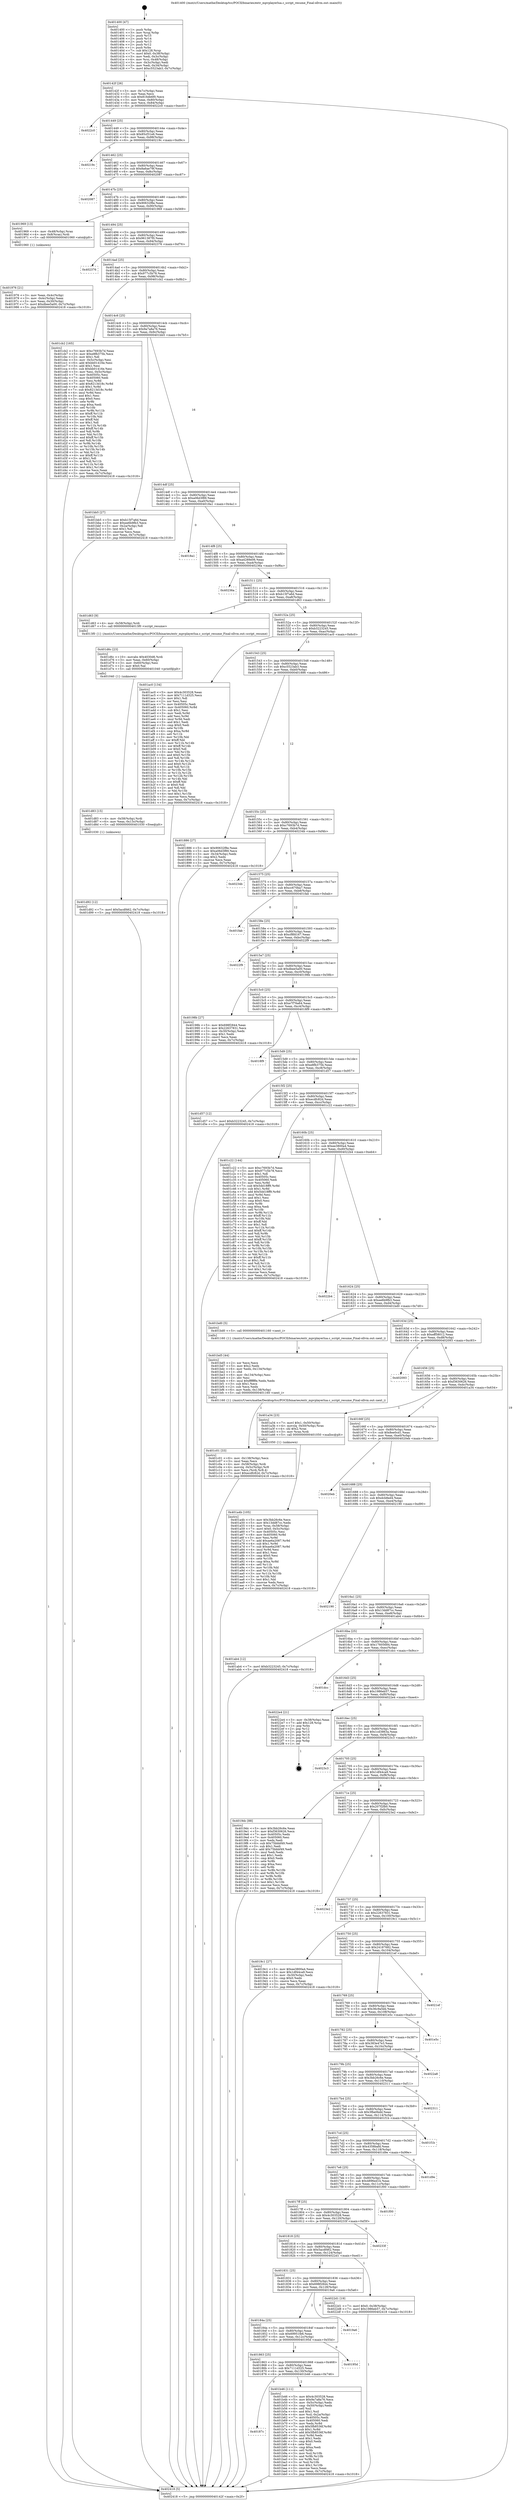 digraph "0x401400" {
  label = "0x401400 (/mnt/c/Users/mathe/Desktop/tcc/POCII/binaries/extr_mpvplayerlua.c_script_resume_Final-ollvm.out::main(0))"
  labelloc = "t"
  node[shape=record]

  Entry [label="",width=0.3,height=0.3,shape=circle,fillcolor=black,style=filled]
  "0x40142f" [label="{
     0x40142f [26]\l
     | [instrs]\l
     &nbsp;&nbsp;0x40142f \<+3\>: mov -0x7c(%rbp),%eax\l
     &nbsp;&nbsp;0x401432 \<+2\>: mov %eax,%ecx\l
     &nbsp;&nbsp;0x401434 \<+6\>: sub $0x816db6f0,%ecx\l
     &nbsp;&nbsp;0x40143a \<+3\>: mov %eax,-0x80(%rbp)\l
     &nbsp;&nbsp;0x40143d \<+6\>: mov %ecx,-0x84(%rbp)\l
     &nbsp;&nbsp;0x401443 \<+6\>: je 00000000004022c0 \<main+0xec0\>\l
  }"]
  "0x4022c0" [label="{
     0x4022c0\l
  }", style=dashed]
  "0x401449" [label="{
     0x401449 [25]\l
     | [instrs]\l
     &nbsp;&nbsp;0x401449 \<+5\>: jmp 000000000040144e \<main+0x4e\>\l
     &nbsp;&nbsp;0x40144e \<+3\>: mov -0x80(%rbp),%eax\l
     &nbsp;&nbsp;0x401451 \<+5\>: sub $0x85cf31e6,%eax\l
     &nbsp;&nbsp;0x401456 \<+6\>: mov %eax,-0x88(%rbp)\l
     &nbsp;&nbsp;0x40145c \<+6\>: je 000000000040219c \<main+0xd9c\>\l
  }"]
  Exit [label="",width=0.3,height=0.3,shape=circle,fillcolor=black,style=filled,peripheries=2]
  "0x40219c" [label="{
     0x40219c\l
  }", style=dashed]
  "0x401462" [label="{
     0x401462 [25]\l
     | [instrs]\l
     &nbsp;&nbsp;0x401462 \<+5\>: jmp 0000000000401467 \<main+0x67\>\l
     &nbsp;&nbsp;0x401467 \<+3\>: mov -0x80(%rbp),%eax\l
     &nbsp;&nbsp;0x40146a \<+5\>: sub $0x8a6ae79f,%eax\l
     &nbsp;&nbsp;0x40146f \<+6\>: mov %eax,-0x8c(%rbp)\l
     &nbsp;&nbsp;0x401475 \<+6\>: je 0000000000402087 \<main+0xc87\>\l
  }"]
  "0x401d92" [label="{
     0x401d92 [12]\l
     | [instrs]\l
     &nbsp;&nbsp;0x401d92 \<+7\>: movl $0x5acdf462,-0x7c(%rbp)\l
     &nbsp;&nbsp;0x401d99 \<+5\>: jmp 0000000000402418 \<main+0x1018\>\l
  }"]
  "0x402087" [label="{
     0x402087\l
  }", style=dashed]
  "0x40147b" [label="{
     0x40147b [25]\l
     | [instrs]\l
     &nbsp;&nbsp;0x40147b \<+5\>: jmp 0000000000401480 \<main+0x80\>\l
     &nbsp;&nbsp;0x401480 \<+3\>: mov -0x80(%rbp),%eax\l
     &nbsp;&nbsp;0x401483 \<+5\>: sub $0x90632f8e,%eax\l
     &nbsp;&nbsp;0x401488 \<+6\>: mov %eax,-0x90(%rbp)\l
     &nbsp;&nbsp;0x40148e \<+6\>: je 0000000000401969 \<main+0x569\>\l
  }"]
  "0x401d83" [label="{
     0x401d83 [15]\l
     | [instrs]\l
     &nbsp;&nbsp;0x401d83 \<+4\>: mov -0x58(%rbp),%rdi\l
     &nbsp;&nbsp;0x401d87 \<+6\>: mov %eax,-0x13c(%rbp)\l
     &nbsp;&nbsp;0x401d8d \<+5\>: call 0000000000401030 \<free@plt\>\l
     | [calls]\l
     &nbsp;&nbsp;0x401030 \{1\} (unknown)\l
  }"]
  "0x401969" [label="{
     0x401969 [13]\l
     | [instrs]\l
     &nbsp;&nbsp;0x401969 \<+4\>: mov -0x48(%rbp),%rax\l
     &nbsp;&nbsp;0x40196d \<+4\>: mov 0x8(%rax),%rdi\l
     &nbsp;&nbsp;0x401971 \<+5\>: call 0000000000401060 \<atoi@plt\>\l
     | [calls]\l
     &nbsp;&nbsp;0x401060 \{1\} (unknown)\l
  }"]
  "0x401494" [label="{
     0x401494 [25]\l
     | [instrs]\l
     &nbsp;&nbsp;0x401494 \<+5\>: jmp 0000000000401499 \<main+0x99\>\l
     &nbsp;&nbsp;0x401499 \<+3\>: mov -0x80(%rbp),%eax\l
     &nbsp;&nbsp;0x40149c \<+5\>: sub $0x961387f0,%eax\l
     &nbsp;&nbsp;0x4014a1 \<+6\>: mov %eax,-0x94(%rbp)\l
     &nbsp;&nbsp;0x4014a7 \<+6\>: je 0000000000402376 \<main+0xf76\>\l
  }"]
  "0x401d6c" [label="{
     0x401d6c [23]\l
     | [instrs]\l
     &nbsp;&nbsp;0x401d6c \<+10\>: movabs $0x4030d6,%rdi\l
     &nbsp;&nbsp;0x401d76 \<+3\>: mov %eax,-0x60(%rbp)\l
     &nbsp;&nbsp;0x401d79 \<+3\>: mov -0x60(%rbp),%esi\l
     &nbsp;&nbsp;0x401d7c \<+2\>: mov $0x0,%al\l
     &nbsp;&nbsp;0x401d7e \<+5\>: call 0000000000401040 \<printf@plt\>\l
     | [calls]\l
     &nbsp;&nbsp;0x401040 \{1\} (unknown)\l
  }"]
  "0x402376" [label="{
     0x402376\l
  }", style=dashed]
  "0x4014ad" [label="{
     0x4014ad [25]\l
     | [instrs]\l
     &nbsp;&nbsp;0x4014ad \<+5\>: jmp 00000000004014b2 \<main+0xb2\>\l
     &nbsp;&nbsp;0x4014b2 \<+3\>: mov -0x80(%rbp),%eax\l
     &nbsp;&nbsp;0x4014b5 \<+5\>: sub $0x977c5b78,%eax\l
     &nbsp;&nbsp;0x4014ba \<+6\>: mov %eax,-0x98(%rbp)\l
     &nbsp;&nbsp;0x4014c0 \<+6\>: je 0000000000401cb2 \<main+0x8b2\>\l
  }"]
  "0x401c01" [label="{
     0x401c01 [33]\l
     | [instrs]\l
     &nbsp;&nbsp;0x401c01 \<+6\>: mov -0x138(%rbp),%ecx\l
     &nbsp;&nbsp;0x401c07 \<+3\>: imul %eax,%ecx\l
     &nbsp;&nbsp;0x401c0a \<+4\>: mov -0x58(%rbp),%rdi\l
     &nbsp;&nbsp;0x401c0e \<+4\>: movslq -0x5c(%rbp),%r8\l
     &nbsp;&nbsp;0x401c12 \<+4\>: mov %ecx,(%rdi,%r8,4)\l
     &nbsp;&nbsp;0x401c16 \<+7\>: movl $0xecdfc82d,-0x7c(%rbp)\l
     &nbsp;&nbsp;0x401c1d \<+5\>: jmp 0000000000402418 \<main+0x1018\>\l
  }"]
  "0x401cb2" [label="{
     0x401cb2 [165]\l
     | [instrs]\l
     &nbsp;&nbsp;0x401cb2 \<+5\>: mov $0xc7693b7d,%eax\l
     &nbsp;&nbsp;0x401cb7 \<+5\>: mov $0xe8fb375b,%ecx\l
     &nbsp;&nbsp;0x401cbc \<+2\>: mov $0x1,%dl\l
     &nbsp;&nbsp;0x401cbe \<+3\>: mov -0x5c(%rbp),%esi\l
     &nbsp;&nbsp;0x401cc1 \<+6\>: add $0xbb01416e,%esi\l
     &nbsp;&nbsp;0x401cc7 \<+3\>: add $0x1,%esi\l
     &nbsp;&nbsp;0x401cca \<+6\>: sub $0xbb01416e,%esi\l
     &nbsp;&nbsp;0x401cd0 \<+3\>: mov %esi,-0x5c(%rbp)\l
     &nbsp;&nbsp;0x401cd3 \<+7\>: mov 0x40505c,%esi\l
     &nbsp;&nbsp;0x401cda \<+7\>: mov 0x405060,%edi\l
     &nbsp;&nbsp;0x401ce1 \<+3\>: mov %esi,%r8d\l
     &nbsp;&nbsp;0x401ce4 \<+7\>: add $0x8213d18c,%r8d\l
     &nbsp;&nbsp;0x401ceb \<+4\>: sub $0x1,%r8d\l
     &nbsp;&nbsp;0x401cef \<+7\>: sub $0x8213d18c,%r8d\l
     &nbsp;&nbsp;0x401cf6 \<+4\>: imul %r8d,%esi\l
     &nbsp;&nbsp;0x401cfa \<+3\>: and $0x1,%esi\l
     &nbsp;&nbsp;0x401cfd \<+3\>: cmp $0x0,%esi\l
     &nbsp;&nbsp;0x401d00 \<+4\>: sete %r9b\l
     &nbsp;&nbsp;0x401d04 \<+3\>: cmp $0xa,%edi\l
     &nbsp;&nbsp;0x401d07 \<+4\>: setl %r10b\l
     &nbsp;&nbsp;0x401d0b \<+3\>: mov %r9b,%r11b\l
     &nbsp;&nbsp;0x401d0e \<+4\>: xor $0xff,%r11b\l
     &nbsp;&nbsp;0x401d12 \<+3\>: mov %r10b,%bl\l
     &nbsp;&nbsp;0x401d15 \<+3\>: xor $0xff,%bl\l
     &nbsp;&nbsp;0x401d18 \<+3\>: xor $0x1,%dl\l
     &nbsp;&nbsp;0x401d1b \<+3\>: mov %r11b,%r14b\l
     &nbsp;&nbsp;0x401d1e \<+4\>: and $0xff,%r14b\l
     &nbsp;&nbsp;0x401d22 \<+3\>: and %dl,%r9b\l
     &nbsp;&nbsp;0x401d25 \<+3\>: mov %bl,%r15b\l
     &nbsp;&nbsp;0x401d28 \<+4\>: and $0xff,%r15b\l
     &nbsp;&nbsp;0x401d2c \<+3\>: and %dl,%r10b\l
     &nbsp;&nbsp;0x401d2f \<+3\>: or %r9b,%r14b\l
     &nbsp;&nbsp;0x401d32 \<+3\>: or %r10b,%r15b\l
     &nbsp;&nbsp;0x401d35 \<+3\>: xor %r15b,%r14b\l
     &nbsp;&nbsp;0x401d38 \<+3\>: or %bl,%r11b\l
     &nbsp;&nbsp;0x401d3b \<+4\>: xor $0xff,%r11b\l
     &nbsp;&nbsp;0x401d3f \<+3\>: or $0x1,%dl\l
     &nbsp;&nbsp;0x401d42 \<+3\>: and %dl,%r11b\l
     &nbsp;&nbsp;0x401d45 \<+3\>: or %r11b,%r14b\l
     &nbsp;&nbsp;0x401d48 \<+4\>: test $0x1,%r14b\l
     &nbsp;&nbsp;0x401d4c \<+3\>: cmovne %ecx,%eax\l
     &nbsp;&nbsp;0x401d4f \<+3\>: mov %eax,-0x7c(%rbp)\l
     &nbsp;&nbsp;0x401d52 \<+5\>: jmp 0000000000402418 \<main+0x1018\>\l
  }"]
  "0x4014c6" [label="{
     0x4014c6 [25]\l
     | [instrs]\l
     &nbsp;&nbsp;0x4014c6 \<+5\>: jmp 00000000004014cb \<main+0xcb\>\l
     &nbsp;&nbsp;0x4014cb \<+3\>: mov -0x80(%rbp),%eax\l
     &nbsp;&nbsp;0x4014ce \<+5\>: sub $0x9a7a8a76,%eax\l
     &nbsp;&nbsp;0x4014d3 \<+6\>: mov %eax,-0x9c(%rbp)\l
     &nbsp;&nbsp;0x4014d9 \<+6\>: je 0000000000401bb5 \<main+0x7b5\>\l
  }"]
  "0x401bd5" [label="{
     0x401bd5 [44]\l
     | [instrs]\l
     &nbsp;&nbsp;0x401bd5 \<+2\>: xor %ecx,%ecx\l
     &nbsp;&nbsp;0x401bd7 \<+5\>: mov $0x2,%edx\l
     &nbsp;&nbsp;0x401bdc \<+6\>: mov %edx,-0x134(%rbp)\l
     &nbsp;&nbsp;0x401be2 \<+1\>: cltd\l
     &nbsp;&nbsp;0x401be3 \<+6\>: mov -0x134(%rbp),%esi\l
     &nbsp;&nbsp;0x401be9 \<+2\>: idiv %esi\l
     &nbsp;&nbsp;0x401beb \<+6\>: imul $0xfffffffe,%edx,%edx\l
     &nbsp;&nbsp;0x401bf1 \<+3\>: sub $0x1,%ecx\l
     &nbsp;&nbsp;0x401bf4 \<+2\>: sub %ecx,%edx\l
     &nbsp;&nbsp;0x401bf6 \<+6\>: mov %edx,-0x138(%rbp)\l
     &nbsp;&nbsp;0x401bfc \<+5\>: call 0000000000401160 \<next_i\>\l
     | [calls]\l
     &nbsp;&nbsp;0x401160 \{1\} (/mnt/c/Users/mathe/Desktop/tcc/POCII/binaries/extr_mpvplayerlua.c_script_resume_Final-ollvm.out::next_i)\l
  }"]
  "0x401bb5" [label="{
     0x401bb5 [27]\l
     | [instrs]\l
     &nbsp;&nbsp;0x401bb5 \<+5\>: mov $0xb15f7a6d,%eax\l
     &nbsp;&nbsp;0x401bba \<+5\>: mov $0xee6b9fb3,%ecx\l
     &nbsp;&nbsp;0x401bbf \<+3\>: mov -0x2a(%rbp),%dl\l
     &nbsp;&nbsp;0x401bc2 \<+3\>: test $0x1,%dl\l
     &nbsp;&nbsp;0x401bc5 \<+3\>: cmovne %ecx,%eax\l
     &nbsp;&nbsp;0x401bc8 \<+3\>: mov %eax,-0x7c(%rbp)\l
     &nbsp;&nbsp;0x401bcb \<+5\>: jmp 0000000000402418 \<main+0x1018\>\l
  }"]
  "0x4014df" [label="{
     0x4014df [25]\l
     | [instrs]\l
     &nbsp;&nbsp;0x4014df \<+5\>: jmp 00000000004014e4 \<main+0xe4\>\l
     &nbsp;&nbsp;0x4014e4 \<+3\>: mov -0x80(%rbp),%eax\l
     &nbsp;&nbsp;0x4014e7 \<+5\>: sub $0xa06d3f89,%eax\l
     &nbsp;&nbsp;0x4014ec \<+6\>: mov %eax,-0xa0(%rbp)\l
     &nbsp;&nbsp;0x4014f2 \<+6\>: je 00000000004018a1 \<main+0x4a1\>\l
  }"]
  "0x40187c" [label="{
     0x40187c\l
  }", style=dashed]
  "0x4018a1" [label="{
     0x4018a1\l
  }", style=dashed]
  "0x4014f8" [label="{
     0x4014f8 [25]\l
     | [instrs]\l
     &nbsp;&nbsp;0x4014f8 \<+5\>: jmp 00000000004014fd \<main+0xfd\>\l
     &nbsp;&nbsp;0x4014fd \<+3\>: mov -0x80(%rbp),%eax\l
     &nbsp;&nbsp;0x401500 \<+5\>: sub $0xa4289e06,%eax\l
     &nbsp;&nbsp;0x401505 \<+6\>: mov %eax,-0xa4(%rbp)\l
     &nbsp;&nbsp;0x40150b \<+6\>: je 000000000040236a \<main+0xf6a\>\l
  }"]
  "0x401b46" [label="{
     0x401b46 [111]\l
     | [instrs]\l
     &nbsp;&nbsp;0x401b46 \<+5\>: mov $0x4c303528,%eax\l
     &nbsp;&nbsp;0x401b4b \<+5\>: mov $0x9a7a8a76,%ecx\l
     &nbsp;&nbsp;0x401b50 \<+3\>: mov -0x5c(%rbp),%edx\l
     &nbsp;&nbsp;0x401b53 \<+3\>: cmp -0x50(%rbp),%edx\l
     &nbsp;&nbsp;0x401b56 \<+4\>: setl %sil\l
     &nbsp;&nbsp;0x401b5a \<+4\>: and $0x1,%sil\l
     &nbsp;&nbsp;0x401b5e \<+4\>: mov %sil,-0x2a(%rbp)\l
     &nbsp;&nbsp;0x401b62 \<+7\>: mov 0x40505c,%edx\l
     &nbsp;&nbsp;0x401b69 \<+7\>: mov 0x405060,%edi\l
     &nbsp;&nbsp;0x401b70 \<+3\>: mov %edx,%r8d\l
     &nbsp;&nbsp;0x401b73 \<+7\>: sub $0x5fb8536f,%r8d\l
     &nbsp;&nbsp;0x401b7a \<+4\>: sub $0x1,%r8d\l
     &nbsp;&nbsp;0x401b7e \<+7\>: add $0x5fb8536f,%r8d\l
     &nbsp;&nbsp;0x401b85 \<+4\>: imul %r8d,%edx\l
     &nbsp;&nbsp;0x401b89 \<+3\>: and $0x1,%edx\l
     &nbsp;&nbsp;0x401b8c \<+3\>: cmp $0x0,%edx\l
     &nbsp;&nbsp;0x401b8f \<+4\>: sete %sil\l
     &nbsp;&nbsp;0x401b93 \<+3\>: cmp $0xa,%edi\l
     &nbsp;&nbsp;0x401b96 \<+4\>: setl %r9b\l
     &nbsp;&nbsp;0x401b9a \<+3\>: mov %sil,%r10b\l
     &nbsp;&nbsp;0x401b9d \<+3\>: and %r9b,%r10b\l
     &nbsp;&nbsp;0x401ba0 \<+3\>: xor %r9b,%sil\l
     &nbsp;&nbsp;0x401ba3 \<+3\>: or %sil,%r10b\l
     &nbsp;&nbsp;0x401ba6 \<+4\>: test $0x1,%r10b\l
     &nbsp;&nbsp;0x401baa \<+3\>: cmovne %ecx,%eax\l
     &nbsp;&nbsp;0x401bad \<+3\>: mov %eax,-0x7c(%rbp)\l
     &nbsp;&nbsp;0x401bb0 \<+5\>: jmp 0000000000402418 \<main+0x1018\>\l
  }"]
  "0x40236a" [label="{
     0x40236a\l
  }", style=dashed]
  "0x401511" [label="{
     0x401511 [25]\l
     | [instrs]\l
     &nbsp;&nbsp;0x401511 \<+5\>: jmp 0000000000401516 \<main+0x116\>\l
     &nbsp;&nbsp;0x401516 \<+3\>: mov -0x80(%rbp),%eax\l
     &nbsp;&nbsp;0x401519 \<+5\>: sub $0xb15f7a6d,%eax\l
     &nbsp;&nbsp;0x40151e \<+6\>: mov %eax,-0xa8(%rbp)\l
     &nbsp;&nbsp;0x401524 \<+6\>: je 0000000000401d63 \<main+0x963\>\l
  }"]
  "0x401863" [label="{
     0x401863 [25]\l
     | [instrs]\l
     &nbsp;&nbsp;0x401863 \<+5\>: jmp 0000000000401868 \<main+0x468\>\l
     &nbsp;&nbsp;0x401868 \<+3\>: mov -0x80(%rbp),%eax\l
     &nbsp;&nbsp;0x40186b \<+5\>: sub $0x7111d325,%eax\l
     &nbsp;&nbsp;0x401870 \<+6\>: mov %eax,-0x130(%rbp)\l
     &nbsp;&nbsp;0x401876 \<+6\>: je 0000000000401b46 \<main+0x746\>\l
  }"]
  "0x401d63" [label="{
     0x401d63 [9]\l
     | [instrs]\l
     &nbsp;&nbsp;0x401d63 \<+4\>: mov -0x58(%rbp),%rdi\l
     &nbsp;&nbsp;0x401d67 \<+5\>: call 00000000004013f0 \<script_resume\>\l
     | [calls]\l
     &nbsp;&nbsp;0x4013f0 \{1\} (/mnt/c/Users/mathe/Desktop/tcc/POCII/binaries/extr_mpvplayerlua.c_script_resume_Final-ollvm.out::script_resume)\l
  }"]
  "0x40152a" [label="{
     0x40152a [25]\l
     | [instrs]\l
     &nbsp;&nbsp;0x40152a \<+5\>: jmp 000000000040152f \<main+0x12f\>\l
     &nbsp;&nbsp;0x40152f \<+3\>: mov -0x80(%rbp),%eax\l
     &nbsp;&nbsp;0x401532 \<+5\>: sub $0xb3223245,%eax\l
     &nbsp;&nbsp;0x401537 \<+6\>: mov %eax,-0xac(%rbp)\l
     &nbsp;&nbsp;0x40153d \<+6\>: je 0000000000401ac0 \<main+0x6c0\>\l
  }"]
  "0x40195d" [label="{
     0x40195d\l
  }", style=dashed]
  "0x401ac0" [label="{
     0x401ac0 [134]\l
     | [instrs]\l
     &nbsp;&nbsp;0x401ac0 \<+5\>: mov $0x4c303528,%eax\l
     &nbsp;&nbsp;0x401ac5 \<+5\>: mov $0x7111d325,%ecx\l
     &nbsp;&nbsp;0x401aca \<+2\>: mov $0x1,%dl\l
     &nbsp;&nbsp;0x401acc \<+2\>: xor %esi,%esi\l
     &nbsp;&nbsp;0x401ace \<+7\>: mov 0x40505c,%edi\l
     &nbsp;&nbsp;0x401ad5 \<+8\>: mov 0x405060,%r8d\l
     &nbsp;&nbsp;0x401add \<+3\>: sub $0x1,%esi\l
     &nbsp;&nbsp;0x401ae0 \<+3\>: mov %edi,%r9d\l
     &nbsp;&nbsp;0x401ae3 \<+3\>: add %esi,%r9d\l
     &nbsp;&nbsp;0x401ae6 \<+4\>: imul %r9d,%edi\l
     &nbsp;&nbsp;0x401aea \<+3\>: and $0x1,%edi\l
     &nbsp;&nbsp;0x401aed \<+3\>: cmp $0x0,%edi\l
     &nbsp;&nbsp;0x401af0 \<+4\>: sete %r10b\l
     &nbsp;&nbsp;0x401af4 \<+4\>: cmp $0xa,%r8d\l
     &nbsp;&nbsp;0x401af8 \<+4\>: setl %r11b\l
     &nbsp;&nbsp;0x401afc \<+3\>: mov %r10b,%bl\l
     &nbsp;&nbsp;0x401aff \<+3\>: xor $0xff,%bl\l
     &nbsp;&nbsp;0x401b02 \<+3\>: mov %r11b,%r14b\l
     &nbsp;&nbsp;0x401b05 \<+4\>: xor $0xff,%r14b\l
     &nbsp;&nbsp;0x401b09 \<+3\>: xor $0x0,%dl\l
     &nbsp;&nbsp;0x401b0c \<+3\>: mov %bl,%r15b\l
     &nbsp;&nbsp;0x401b0f \<+4\>: and $0x0,%r15b\l
     &nbsp;&nbsp;0x401b13 \<+3\>: and %dl,%r10b\l
     &nbsp;&nbsp;0x401b16 \<+3\>: mov %r14b,%r12b\l
     &nbsp;&nbsp;0x401b19 \<+4\>: and $0x0,%r12b\l
     &nbsp;&nbsp;0x401b1d \<+3\>: and %dl,%r11b\l
     &nbsp;&nbsp;0x401b20 \<+3\>: or %r10b,%r15b\l
     &nbsp;&nbsp;0x401b23 \<+3\>: or %r11b,%r12b\l
     &nbsp;&nbsp;0x401b26 \<+3\>: xor %r12b,%r15b\l
     &nbsp;&nbsp;0x401b29 \<+3\>: or %r14b,%bl\l
     &nbsp;&nbsp;0x401b2c \<+3\>: xor $0xff,%bl\l
     &nbsp;&nbsp;0x401b2f \<+3\>: or $0x0,%dl\l
     &nbsp;&nbsp;0x401b32 \<+2\>: and %dl,%bl\l
     &nbsp;&nbsp;0x401b34 \<+3\>: or %bl,%r15b\l
     &nbsp;&nbsp;0x401b37 \<+4\>: test $0x1,%r15b\l
     &nbsp;&nbsp;0x401b3b \<+3\>: cmovne %ecx,%eax\l
     &nbsp;&nbsp;0x401b3e \<+3\>: mov %eax,-0x7c(%rbp)\l
     &nbsp;&nbsp;0x401b41 \<+5\>: jmp 0000000000402418 \<main+0x1018\>\l
  }"]
  "0x401543" [label="{
     0x401543 [25]\l
     | [instrs]\l
     &nbsp;&nbsp;0x401543 \<+5\>: jmp 0000000000401548 \<main+0x148\>\l
     &nbsp;&nbsp;0x401548 \<+3\>: mov -0x80(%rbp),%eax\l
     &nbsp;&nbsp;0x40154b \<+5\>: sub $0xc5523ab3,%eax\l
     &nbsp;&nbsp;0x401550 \<+6\>: mov %eax,-0xb0(%rbp)\l
     &nbsp;&nbsp;0x401556 \<+6\>: je 0000000000401886 \<main+0x486\>\l
  }"]
  "0x40184a" [label="{
     0x40184a [25]\l
     | [instrs]\l
     &nbsp;&nbsp;0x40184a \<+5\>: jmp 000000000040184f \<main+0x44f\>\l
     &nbsp;&nbsp;0x40184f \<+3\>: mov -0x80(%rbp),%eax\l
     &nbsp;&nbsp;0x401852 \<+5\>: sub $0x69951fe6,%eax\l
     &nbsp;&nbsp;0x401857 \<+6\>: mov %eax,-0x12c(%rbp)\l
     &nbsp;&nbsp;0x40185d \<+6\>: je 000000000040195d \<main+0x55d\>\l
  }"]
  "0x401886" [label="{
     0x401886 [27]\l
     | [instrs]\l
     &nbsp;&nbsp;0x401886 \<+5\>: mov $0x90632f8e,%eax\l
     &nbsp;&nbsp;0x40188b \<+5\>: mov $0xa06d3f89,%ecx\l
     &nbsp;&nbsp;0x401890 \<+3\>: mov -0x34(%rbp),%edx\l
     &nbsp;&nbsp;0x401893 \<+3\>: cmp $0x2,%edx\l
     &nbsp;&nbsp;0x401896 \<+3\>: cmovne %ecx,%eax\l
     &nbsp;&nbsp;0x401899 \<+3\>: mov %eax,-0x7c(%rbp)\l
     &nbsp;&nbsp;0x40189c \<+5\>: jmp 0000000000402418 \<main+0x1018\>\l
  }"]
  "0x40155c" [label="{
     0x40155c [25]\l
     | [instrs]\l
     &nbsp;&nbsp;0x40155c \<+5\>: jmp 0000000000401561 \<main+0x161\>\l
     &nbsp;&nbsp;0x401561 \<+3\>: mov -0x80(%rbp),%eax\l
     &nbsp;&nbsp;0x401564 \<+5\>: sub $0xc7693b7d,%eax\l
     &nbsp;&nbsp;0x401569 \<+6\>: mov %eax,-0xb4(%rbp)\l
     &nbsp;&nbsp;0x40156f \<+6\>: je 000000000040234b \<main+0xf4b\>\l
  }"]
  "0x402418" [label="{
     0x402418 [5]\l
     | [instrs]\l
     &nbsp;&nbsp;0x402418 \<+5\>: jmp 000000000040142f \<main+0x2f\>\l
  }"]
  "0x401400" [label="{
     0x401400 [47]\l
     | [instrs]\l
     &nbsp;&nbsp;0x401400 \<+1\>: push %rbp\l
     &nbsp;&nbsp;0x401401 \<+3\>: mov %rsp,%rbp\l
     &nbsp;&nbsp;0x401404 \<+2\>: push %r15\l
     &nbsp;&nbsp;0x401406 \<+2\>: push %r14\l
     &nbsp;&nbsp;0x401408 \<+2\>: push %r13\l
     &nbsp;&nbsp;0x40140a \<+2\>: push %r12\l
     &nbsp;&nbsp;0x40140c \<+1\>: push %rbx\l
     &nbsp;&nbsp;0x40140d \<+7\>: sub $0x128,%rsp\l
     &nbsp;&nbsp;0x401414 \<+7\>: movl $0x0,-0x38(%rbp)\l
     &nbsp;&nbsp;0x40141b \<+3\>: mov %edi,-0x3c(%rbp)\l
     &nbsp;&nbsp;0x40141e \<+4\>: mov %rsi,-0x48(%rbp)\l
     &nbsp;&nbsp;0x401422 \<+3\>: mov -0x3c(%rbp),%edi\l
     &nbsp;&nbsp;0x401425 \<+3\>: mov %edi,-0x34(%rbp)\l
     &nbsp;&nbsp;0x401428 \<+7\>: movl $0xc5523ab3,-0x7c(%rbp)\l
  }"]
  "0x401976" [label="{
     0x401976 [21]\l
     | [instrs]\l
     &nbsp;&nbsp;0x401976 \<+3\>: mov %eax,-0x4c(%rbp)\l
     &nbsp;&nbsp;0x401979 \<+3\>: mov -0x4c(%rbp),%eax\l
     &nbsp;&nbsp;0x40197c \<+3\>: mov %eax,-0x30(%rbp)\l
     &nbsp;&nbsp;0x40197f \<+7\>: movl $0xdbee5a00,-0x7c(%rbp)\l
     &nbsp;&nbsp;0x401986 \<+5\>: jmp 0000000000402418 \<main+0x1018\>\l
  }"]
  "0x4019a6" [label="{
     0x4019a6\l
  }", style=dashed]
  "0x40234b" [label="{
     0x40234b\l
  }", style=dashed]
  "0x401575" [label="{
     0x401575 [25]\l
     | [instrs]\l
     &nbsp;&nbsp;0x401575 \<+5\>: jmp 000000000040157a \<main+0x17a\>\l
     &nbsp;&nbsp;0x40157a \<+3\>: mov -0x80(%rbp),%eax\l
     &nbsp;&nbsp;0x40157d \<+5\>: sub $0xcc670ba7,%eax\l
     &nbsp;&nbsp;0x401582 \<+6\>: mov %eax,-0xb8(%rbp)\l
     &nbsp;&nbsp;0x401588 \<+6\>: je 0000000000401fab \<main+0xbab\>\l
  }"]
  "0x401831" [label="{
     0x401831 [25]\l
     | [instrs]\l
     &nbsp;&nbsp;0x401831 \<+5\>: jmp 0000000000401836 \<main+0x436\>\l
     &nbsp;&nbsp;0x401836 \<+3\>: mov -0x80(%rbp),%eax\l
     &nbsp;&nbsp;0x401839 \<+5\>: sub $0x698f2844,%eax\l
     &nbsp;&nbsp;0x40183e \<+6\>: mov %eax,-0x128(%rbp)\l
     &nbsp;&nbsp;0x401844 \<+6\>: je 00000000004019a6 \<main+0x5a6\>\l
  }"]
  "0x401fab" [label="{
     0x401fab\l
  }", style=dashed]
  "0x40158e" [label="{
     0x40158e [25]\l
     | [instrs]\l
     &nbsp;&nbsp;0x40158e \<+5\>: jmp 0000000000401593 \<main+0x193\>\l
     &nbsp;&nbsp;0x401593 \<+3\>: mov -0x80(%rbp),%eax\l
     &nbsp;&nbsp;0x401596 \<+5\>: sub $0xcf8fd167,%eax\l
     &nbsp;&nbsp;0x40159b \<+6\>: mov %eax,-0xbc(%rbp)\l
     &nbsp;&nbsp;0x4015a1 \<+6\>: je 00000000004022f9 \<main+0xef9\>\l
  }"]
  "0x4022d1" [label="{
     0x4022d1 [19]\l
     | [instrs]\l
     &nbsp;&nbsp;0x4022d1 \<+7\>: movl $0x0,-0x38(%rbp)\l
     &nbsp;&nbsp;0x4022d8 \<+7\>: movl $0x1986eb57,-0x7c(%rbp)\l
     &nbsp;&nbsp;0x4022df \<+5\>: jmp 0000000000402418 \<main+0x1018\>\l
  }"]
  "0x4022f9" [label="{
     0x4022f9\l
  }", style=dashed]
  "0x4015a7" [label="{
     0x4015a7 [25]\l
     | [instrs]\l
     &nbsp;&nbsp;0x4015a7 \<+5\>: jmp 00000000004015ac \<main+0x1ac\>\l
     &nbsp;&nbsp;0x4015ac \<+3\>: mov -0x80(%rbp),%eax\l
     &nbsp;&nbsp;0x4015af \<+5\>: sub $0xdbee5a00,%eax\l
     &nbsp;&nbsp;0x4015b4 \<+6\>: mov %eax,-0xc0(%rbp)\l
     &nbsp;&nbsp;0x4015ba \<+6\>: je 000000000040198b \<main+0x58b\>\l
  }"]
  "0x401818" [label="{
     0x401818 [25]\l
     | [instrs]\l
     &nbsp;&nbsp;0x401818 \<+5\>: jmp 000000000040181d \<main+0x41d\>\l
     &nbsp;&nbsp;0x40181d \<+3\>: mov -0x80(%rbp),%eax\l
     &nbsp;&nbsp;0x401820 \<+5\>: sub $0x5acdf462,%eax\l
     &nbsp;&nbsp;0x401825 \<+6\>: mov %eax,-0x124(%rbp)\l
     &nbsp;&nbsp;0x40182b \<+6\>: je 00000000004022d1 \<main+0xed1\>\l
  }"]
  "0x40198b" [label="{
     0x40198b [27]\l
     | [instrs]\l
     &nbsp;&nbsp;0x40198b \<+5\>: mov $0x698f2844,%eax\l
     &nbsp;&nbsp;0x401990 \<+5\>: mov $0x22637831,%ecx\l
     &nbsp;&nbsp;0x401995 \<+3\>: mov -0x30(%rbp),%edx\l
     &nbsp;&nbsp;0x401998 \<+3\>: cmp $0x1,%edx\l
     &nbsp;&nbsp;0x40199b \<+3\>: cmovl %ecx,%eax\l
     &nbsp;&nbsp;0x40199e \<+3\>: mov %eax,-0x7c(%rbp)\l
     &nbsp;&nbsp;0x4019a1 \<+5\>: jmp 0000000000402418 \<main+0x1018\>\l
  }"]
  "0x4015c0" [label="{
     0x4015c0 [25]\l
     | [instrs]\l
     &nbsp;&nbsp;0x4015c0 \<+5\>: jmp 00000000004015c5 \<main+0x1c5\>\l
     &nbsp;&nbsp;0x4015c5 \<+3\>: mov -0x80(%rbp),%eax\l
     &nbsp;&nbsp;0x4015c8 \<+5\>: sub $0xe7f76a64,%eax\l
     &nbsp;&nbsp;0x4015cd \<+6\>: mov %eax,-0xc4(%rbp)\l
     &nbsp;&nbsp;0x4015d3 \<+6\>: je 00000000004018f9 \<main+0x4f9\>\l
  }"]
  "0x40233f" [label="{
     0x40233f\l
  }", style=dashed]
  "0x4018f9" [label="{
     0x4018f9\l
  }", style=dashed]
  "0x4015d9" [label="{
     0x4015d9 [25]\l
     | [instrs]\l
     &nbsp;&nbsp;0x4015d9 \<+5\>: jmp 00000000004015de \<main+0x1de\>\l
     &nbsp;&nbsp;0x4015de \<+3\>: mov -0x80(%rbp),%eax\l
     &nbsp;&nbsp;0x4015e1 \<+5\>: sub $0xe8fb375b,%eax\l
     &nbsp;&nbsp;0x4015e6 \<+6\>: mov %eax,-0xc8(%rbp)\l
     &nbsp;&nbsp;0x4015ec \<+6\>: je 0000000000401d57 \<main+0x957\>\l
  }"]
  "0x4017ff" [label="{
     0x4017ff [25]\l
     | [instrs]\l
     &nbsp;&nbsp;0x4017ff \<+5\>: jmp 0000000000401804 \<main+0x404\>\l
     &nbsp;&nbsp;0x401804 \<+3\>: mov -0x80(%rbp),%eax\l
     &nbsp;&nbsp;0x401807 \<+5\>: sub $0x4c303528,%eax\l
     &nbsp;&nbsp;0x40180c \<+6\>: mov %eax,-0x120(%rbp)\l
     &nbsp;&nbsp;0x401812 \<+6\>: je 000000000040233f \<main+0xf3f\>\l
  }"]
  "0x401d57" [label="{
     0x401d57 [12]\l
     | [instrs]\l
     &nbsp;&nbsp;0x401d57 \<+7\>: movl $0xb3223245,-0x7c(%rbp)\l
     &nbsp;&nbsp;0x401d5e \<+5\>: jmp 0000000000402418 \<main+0x1018\>\l
  }"]
  "0x4015f2" [label="{
     0x4015f2 [25]\l
     | [instrs]\l
     &nbsp;&nbsp;0x4015f2 \<+5\>: jmp 00000000004015f7 \<main+0x1f7\>\l
     &nbsp;&nbsp;0x4015f7 \<+3\>: mov -0x80(%rbp),%eax\l
     &nbsp;&nbsp;0x4015fa \<+5\>: sub $0xecdfc82d,%eax\l
     &nbsp;&nbsp;0x4015ff \<+6\>: mov %eax,-0xcc(%rbp)\l
     &nbsp;&nbsp;0x401605 \<+6\>: je 0000000000401c22 \<main+0x822\>\l
  }"]
  "0x401f00" [label="{
     0x401f00\l
  }", style=dashed]
  "0x401c22" [label="{
     0x401c22 [144]\l
     | [instrs]\l
     &nbsp;&nbsp;0x401c22 \<+5\>: mov $0xc7693b7d,%eax\l
     &nbsp;&nbsp;0x401c27 \<+5\>: mov $0x977c5b78,%ecx\l
     &nbsp;&nbsp;0x401c2c \<+2\>: mov $0x1,%dl\l
     &nbsp;&nbsp;0x401c2e \<+7\>: mov 0x40505c,%esi\l
     &nbsp;&nbsp;0x401c35 \<+7\>: mov 0x405060,%edi\l
     &nbsp;&nbsp;0x401c3c \<+3\>: mov %esi,%r8d\l
     &nbsp;&nbsp;0x401c3f \<+7\>: sub $0x5dd18ff9,%r8d\l
     &nbsp;&nbsp;0x401c46 \<+4\>: sub $0x1,%r8d\l
     &nbsp;&nbsp;0x401c4a \<+7\>: add $0x5dd18ff9,%r8d\l
     &nbsp;&nbsp;0x401c51 \<+4\>: imul %r8d,%esi\l
     &nbsp;&nbsp;0x401c55 \<+3\>: and $0x1,%esi\l
     &nbsp;&nbsp;0x401c58 \<+3\>: cmp $0x0,%esi\l
     &nbsp;&nbsp;0x401c5b \<+4\>: sete %r9b\l
     &nbsp;&nbsp;0x401c5f \<+3\>: cmp $0xa,%edi\l
     &nbsp;&nbsp;0x401c62 \<+4\>: setl %r10b\l
     &nbsp;&nbsp;0x401c66 \<+3\>: mov %r9b,%r11b\l
     &nbsp;&nbsp;0x401c69 \<+4\>: xor $0xff,%r11b\l
     &nbsp;&nbsp;0x401c6d \<+3\>: mov %r10b,%bl\l
     &nbsp;&nbsp;0x401c70 \<+3\>: xor $0xff,%bl\l
     &nbsp;&nbsp;0x401c73 \<+3\>: xor $0x1,%dl\l
     &nbsp;&nbsp;0x401c76 \<+3\>: mov %r11b,%r14b\l
     &nbsp;&nbsp;0x401c79 \<+4\>: and $0xff,%r14b\l
     &nbsp;&nbsp;0x401c7d \<+3\>: and %dl,%r9b\l
     &nbsp;&nbsp;0x401c80 \<+3\>: mov %bl,%r15b\l
     &nbsp;&nbsp;0x401c83 \<+4\>: and $0xff,%r15b\l
     &nbsp;&nbsp;0x401c87 \<+3\>: and %dl,%r10b\l
     &nbsp;&nbsp;0x401c8a \<+3\>: or %r9b,%r14b\l
     &nbsp;&nbsp;0x401c8d \<+3\>: or %r10b,%r15b\l
     &nbsp;&nbsp;0x401c90 \<+3\>: xor %r15b,%r14b\l
     &nbsp;&nbsp;0x401c93 \<+3\>: or %bl,%r11b\l
     &nbsp;&nbsp;0x401c96 \<+4\>: xor $0xff,%r11b\l
     &nbsp;&nbsp;0x401c9a \<+3\>: or $0x1,%dl\l
     &nbsp;&nbsp;0x401c9d \<+3\>: and %dl,%r11b\l
     &nbsp;&nbsp;0x401ca0 \<+3\>: or %r11b,%r14b\l
     &nbsp;&nbsp;0x401ca3 \<+4\>: test $0x1,%r14b\l
     &nbsp;&nbsp;0x401ca7 \<+3\>: cmovne %ecx,%eax\l
     &nbsp;&nbsp;0x401caa \<+3\>: mov %eax,-0x7c(%rbp)\l
     &nbsp;&nbsp;0x401cad \<+5\>: jmp 0000000000402418 \<main+0x1018\>\l
  }"]
  "0x40160b" [label="{
     0x40160b [25]\l
     | [instrs]\l
     &nbsp;&nbsp;0x40160b \<+5\>: jmp 0000000000401610 \<main+0x210\>\l
     &nbsp;&nbsp;0x401610 \<+3\>: mov -0x80(%rbp),%eax\l
     &nbsp;&nbsp;0x401613 \<+5\>: sub $0xee3800a4,%eax\l
     &nbsp;&nbsp;0x401618 \<+6\>: mov %eax,-0xd0(%rbp)\l
     &nbsp;&nbsp;0x40161e \<+6\>: je 00000000004022b4 \<main+0xeb4\>\l
  }"]
  "0x4017e6" [label="{
     0x4017e6 [25]\l
     | [instrs]\l
     &nbsp;&nbsp;0x4017e6 \<+5\>: jmp 00000000004017eb \<main+0x3eb\>\l
     &nbsp;&nbsp;0x4017eb \<+3\>: mov -0x80(%rbp),%eax\l
     &nbsp;&nbsp;0x4017ee \<+5\>: sub $0x4896ed1b,%eax\l
     &nbsp;&nbsp;0x4017f3 \<+6\>: mov %eax,-0x11c(%rbp)\l
     &nbsp;&nbsp;0x4017f9 \<+6\>: je 0000000000401f00 \<main+0xb00\>\l
  }"]
  "0x4022b4" [label="{
     0x4022b4\l
  }", style=dashed]
  "0x401624" [label="{
     0x401624 [25]\l
     | [instrs]\l
     &nbsp;&nbsp;0x401624 \<+5\>: jmp 0000000000401629 \<main+0x229\>\l
     &nbsp;&nbsp;0x401629 \<+3\>: mov -0x80(%rbp),%eax\l
     &nbsp;&nbsp;0x40162c \<+5\>: sub $0xee6b9fb3,%eax\l
     &nbsp;&nbsp;0x401631 \<+6\>: mov %eax,-0xd4(%rbp)\l
     &nbsp;&nbsp;0x401637 \<+6\>: je 0000000000401bd0 \<main+0x7d0\>\l
  }"]
  "0x401d9e" [label="{
     0x401d9e\l
  }", style=dashed]
  "0x401bd0" [label="{
     0x401bd0 [5]\l
     | [instrs]\l
     &nbsp;&nbsp;0x401bd0 \<+5\>: call 0000000000401160 \<next_i\>\l
     | [calls]\l
     &nbsp;&nbsp;0x401160 \{1\} (/mnt/c/Users/mathe/Desktop/tcc/POCII/binaries/extr_mpvplayerlua.c_script_resume_Final-ollvm.out::next_i)\l
  }"]
  "0x40163d" [label="{
     0x40163d [25]\l
     | [instrs]\l
     &nbsp;&nbsp;0x40163d \<+5\>: jmp 0000000000401642 \<main+0x242\>\l
     &nbsp;&nbsp;0x401642 \<+3\>: mov -0x80(%rbp),%eax\l
     &nbsp;&nbsp;0x401645 \<+5\>: sub $0xeff58012,%eax\l
     &nbsp;&nbsp;0x40164a \<+6\>: mov %eax,-0xd8(%rbp)\l
     &nbsp;&nbsp;0x401650 \<+6\>: je 0000000000402093 \<main+0xc93\>\l
  }"]
  "0x4017cd" [label="{
     0x4017cd [25]\l
     | [instrs]\l
     &nbsp;&nbsp;0x4017cd \<+5\>: jmp 00000000004017d2 \<main+0x3d2\>\l
     &nbsp;&nbsp;0x4017d2 \<+3\>: mov -0x80(%rbp),%eax\l
     &nbsp;&nbsp;0x4017d5 \<+5\>: sub $0x4358bafd,%eax\l
     &nbsp;&nbsp;0x4017da \<+6\>: mov %eax,-0x118(%rbp)\l
     &nbsp;&nbsp;0x4017e0 \<+6\>: je 0000000000401d9e \<main+0x99e\>\l
  }"]
  "0x402093" [label="{
     0x402093\l
  }", style=dashed]
  "0x401656" [label="{
     0x401656 [25]\l
     | [instrs]\l
     &nbsp;&nbsp;0x401656 \<+5\>: jmp 000000000040165b \<main+0x25b\>\l
     &nbsp;&nbsp;0x40165b \<+3\>: mov -0x80(%rbp),%eax\l
     &nbsp;&nbsp;0x40165e \<+5\>: sub $0xf3630626,%eax\l
     &nbsp;&nbsp;0x401663 \<+6\>: mov %eax,-0xdc(%rbp)\l
     &nbsp;&nbsp;0x401669 \<+6\>: je 0000000000401a34 \<main+0x634\>\l
  }"]
  "0x401f1b" [label="{
     0x401f1b\l
  }", style=dashed]
  "0x401a34" [label="{
     0x401a34 [23]\l
     | [instrs]\l
     &nbsp;&nbsp;0x401a34 \<+7\>: movl $0x1,-0x50(%rbp)\l
     &nbsp;&nbsp;0x401a3b \<+4\>: movslq -0x50(%rbp),%rax\l
     &nbsp;&nbsp;0x401a3f \<+4\>: shl $0x2,%rax\l
     &nbsp;&nbsp;0x401a43 \<+3\>: mov %rax,%rdi\l
     &nbsp;&nbsp;0x401a46 \<+5\>: call 0000000000401050 \<malloc@plt\>\l
     | [calls]\l
     &nbsp;&nbsp;0x401050 \{1\} (unknown)\l
  }"]
  "0x40166f" [label="{
     0x40166f [25]\l
     | [instrs]\l
     &nbsp;&nbsp;0x40166f \<+5\>: jmp 0000000000401674 \<main+0x274\>\l
     &nbsp;&nbsp;0x401674 \<+3\>: mov -0x80(%rbp),%eax\l
     &nbsp;&nbsp;0x401677 \<+5\>: sub $0x8ee0cd1,%eax\l
     &nbsp;&nbsp;0x40167c \<+6\>: mov %eax,-0xe0(%rbp)\l
     &nbsp;&nbsp;0x401682 \<+6\>: je 00000000004020eb \<main+0xceb\>\l
  }"]
  "0x4017b4" [label="{
     0x4017b4 [25]\l
     | [instrs]\l
     &nbsp;&nbsp;0x4017b4 \<+5\>: jmp 00000000004017b9 \<main+0x3b9\>\l
     &nbsp;&nbsp;0x4017b9 \<+3\>: mov -0x80(%rbp),%eax\l
     &nbsp;&nbsp;0x4017bc \<+5\>: sub $0x3fbe0bdd,%eax\l
     &nbsp;&nbsp;0x4017c1 \<+6\>: mov %eax,-0x114(%rbp)\l
     &nbsp;&nbsp;0x4017c7 \<+6\>: je 0000000000401f1b \<main+0xb1b\>\l
  }"]
  "0x4020eb" [label="{
     0x4020eb\l
  }", style=dashed]
  "0x401688" [label="{
     0x401688 [25]\l
     | [instrs]\l
     &nbsp;&nbsp;0x401688 \<+5\>: jmp 000000000040168d \<main+0x28d\>\l
     &nbsp;&nbsp;0x40168d \<+3\>: mov -0x80(%rbp),%eax\l
     &nbsp;&nbsp;0x401690 \<+5\>: sub $0xdcb8ed4,%eax\l
     &nbsp;&nbsp;0x401695 \<+6\>: mov %eax,-0xe4(%rbp)\l
     &nbsp;&nbsp;0x40169b \<+6\>: je 0000000000402190 \<main+0xd90\>\l
  }"]
  "0x402311" [label="{
     0x402311\l
  }", style=dashed]
  "0x402190" [label="{
     0x402190\l
  }", style=dashed]
  "0x4016a1" [label="{
     0x4016a1 [25]\l
     | [instrs]\l
     &nbsp;&nbsp;0x4016a1 \<+5\>: jmp 00000000004016a6 \<main+0x2a6\>\l
     &nbsp;&nbsp;0x4016a6 \<+3\>: mov -0x80(%rbp),%eax\l
     &nbsp;&nbsp;0x4016a9 \<+5\>: sub $0x13dd87cc,%eax\l
     &nbsp;&nbsp;0x4016ae \<+6\>: mov %eax,-0xe8(%rbp)\l
     &nbsp;&nbsp;0x4016b4 \<+6\>: je 0000000000401ab4 \<main+0x6b4\>\l
  }"]
  "0x40179b" [label="{
     0x40179b [25]\l
     | [instrs]\l
     &nbsp;&nbsp;0x40179b \<+5\>: jmp 00000000004017a0 \<main+0x3a0\>\l
     &nbsp;&nbsp;0x4017a0 \<+3\>: mov -0x80(%rbp),%eax\l
     &nbsp;&nbsp;0x4017a3 \<+5\>: sub $0x3bb26c6e,%eax\l
     &nbsp;&nbsp;0x4017a8 \<+6\>: mov %eax,-0x110(%rbp)\l
     &nbsp;&nbsp;0x4017ae \<+6\>: je 0000000000402311 \<main+0xf11\>\l
  }"]
  "0x401ab4" [label="{
     0x401ab4 [12]\l
     | [instrs]\l
     &nbsp;&nbsp;0x401ab4 \<+7\>: movl $0xb3223245,-0x7c(%rbp)\l
     &nbsp;&nbsp;0x401abb \<+5\>: jmp 0000000000402418 \<main+0x1018\>\l
  }"]
  "0x4016ba" [label="{
     0x4016ba [25]\l
     | [instrs]\l
     &nbsp;&nbsp;0x4016ba \<+5\>: jmp 00000000004016bf \<main+0x2bf\>\l
     &nbsp;&nbsp;0x4016bf \<+3\>: mov -0x80(%rbp),%eax\l
     &nbsp;&nbsp;0x4016c2 \<+5\>: sub $0x17605684,%eax\l
     &nbsp;&nbsp;0x4016c7 \<+6\>: mov %eax,-0xec(%rbp)\l
     &nbsp;&nbsp;0x4016cd \<+6\>: je 0000000000401dcc \<main+0x9cc\>\l
  }"]
  "0x4022a8" [label="{
     0x4022a8\l
  }", style=dashed]
  "0x401dcc" [label="{
     0x401dcc\l
  }", style=dashed]
  "0x4016d3" [label="{
     0x4016d3 [25]\l
     | [instrs]\l
     &nbsp;&nbsp;0x4016d3 \<+5\>: jmp 00000000004016d8 \<main+0x2d8\>\l
     &nbsp;&nbsp;0x4016d8 \<+3\>: mov -0x80(%rbp),%eax\l
     &nbsp;&nbsp;0x4016db \<+5\>: sub $0x1986eb57,%eax\l
     &nbsp;&nbsp;0x4016e0 \<+6\>: mov %eax,-0xf0(%rbp)\l
     &nbsp;&nbsp;0x4016e6 \<+6\>: je 00000000004022e4 \<main+0xee4\>\l
  }"]
  "0x401782" [label="{
     0x401782 [25]\l
     | [instrs]\l
     &nbsp;&nbsp;0x401782 \<+5\>: jmp 0000000000401787 \<main+0x387\>\l
     &nbsp;&nbsp;0x401787 \<+3\>: mov -0x80(%rbp),%eax\l
     &nbsp;&nbsp;0x40178a \<+5\>: sub $0x383e47e3,%eax\l
     &nbsp;&nbsp;0x40178f \<+6\>: mov %eax,-0x10c(%rbp)\l
     &nbsp;&nbsp;0x401795 \<+6\>: je 00000000004022a8 \<main+0xea8\>\l
  }"]
  "0x4022e4" [label="{
     0x4022e4 [21]\l
     | [instrs]\l
     &nbsp;&nbsp;0x4022e4 \<+3\>: mov -0x38(%rbp),%eax\l
     &nbsp;&nbsp;0x4022e7 \<+7\>: add $0x128,%rsp\l
     &nbsp;&nbsp;0x4022ee \<+1\>: pop %rbx\l
     &nbsp;&nbsp;0x4022ef \<+2\>: pop %r12\l
     &nbsp;&nbsp;0x4022f1 \<+2\>: pop %r13\l
     &nbsp;&nbsp;0x4022f3 \<+2\>: pop %r14\l
     &nbsp;&nbsp;0x4022f5 \<+2\>: pop %r15\l
     &nbsp;&nbsp;0x4022f7 \<+1\>: pop %rbp\l
     &nbsp;&nbsp;0x4022f8 \<+1\>: ret\l
  }"]
  "0x4016ec" [label="{
     0x4016ec [25]\l
     | [instrs]\l
     &nbsp;&nbsp;0x4016ec \<+5\>: jmp 00000000004016f1 \<main+0x2f1\>\l
     &nbsp;&nbsp;0x4016f1 \<+3\>: mov -0x80(%rbp),%eax\l
     &nbsp;&nbsp;0x4016f4 \<+5\>: sub $0x1cd3863a,%eax\l
     &nbsp;&nbsp;0x4016f9 \<+6\>: mov %eax,-0xf4(%rbp)\l
     &nbsp;&nbsp;0x4016ff \<+6\>: je 00000000004023c3 \<main+0xfc3\>\l
  }"]
  "0x401e5c" [label="{
     0x401e5c\l
  }", style=dashed]
  "0x4023c3" [label="{
     0x4023c3\l
  }", style=dashed]
  "0x401705" [label="{
     0x401705 [25]\l
     | [instrs]\l
     &nbsp;&nbsp;0x401705 \<+5\>: jmp 000000000040170a \<main+0x30a\>\l
     &nbsp;&nbsp;0x40170a \<+3\>: mov -0x80(%rbp),%eax\l
     &nbsp;&nbsp;0x40170d \<+5\>: sub $0x1df44ca9,%eax\l
     &nbsp;&nbsp;0x401712 \<+6\>: mov %eax,-0xf8(%rbp)\l
     &nbsp;&nbsp;0x401718 \<+6\>: je 00000000004019dc \<main+0x5dc\>\l
  }"]
  "0x401769" [label="{
     0x401769 [25]\l
     | [instrs]\l
     &nbsp;&nbsp;0x401769 \<+5\>: jmp 000000000040176e \<main+0x36e\>\l
     &nbsp;&nbsp;0x40176e \<+3\>: mov -0x80(%rbp),%eax\l
     &nbsp;&nbsp;0x401771 \<+5\>: sub $0x36c9a5eb,%eax\l
     &nbsp;&nbsp;0x401776 \<+6\>: mov %eax,-0x108(%rbp)\l
     &nbsp;&nbsp;0x40177c \<+6\>: je 0000000000401e5c \<main+0xa5c\>\l
  }"]
  "0x4019dc" [label="{
     0x4019dc [88]\l
     | [instrs]\l
     &nbsp;&nbsp;0x4019dc \<+5\>: mov $0x3bb26c6e,%eax\l
     &nbsp;&nbsp;0x4019e1 \<+5\>: mov $0xf3630626,%ecx\l
     &nbsp;&nbsp;0x4019e6 \<+7\>: mov 0x40505c,%edx\l
     &nbsp;&nbsp;0x4019ed \<+7\>: mov 0x405060,%esi\l
     &nbsp;&nbsp;0x4019f4 \<+2\>: mov %edx,%edi\l
     &nbsp;&nbsp;0x4019f6 \<+6\>: sub $0x75bbbf49,%edi\l
     &nbsp;&nbsp;0x4019fc \<+3\>: sub $0x1,%edi\l
     &nbsp;&nbsp;0x4019ff \<+6\>: add $0x75bbbf49,%edi\l
     &nbsp;&nbsp;0x401a05 \<+3\>: imul %edi,%edx\l
     &nbsp;&nbsp;0x401a08 \<+3\>: and $0x1,%edx\l
     &nbsp;&nbsp;0x401a0b \<+3\>: cmp $0x0,%edx\l
     &nbsp;&nbsp;0x401a0e \<+4\>: sete %r8b\l
     &nbsp;&nbsp;0x401a12 \<+3\>: cmp $0xa,%esi\l
     &nbsp;&nbsp;0x401a15 \<+4\>: setl %r9b\l
     &nbsp;&nbsp;0x401a19 \<+3\>: mov %r8b,%r10b\l
     &nbsp;&nbsp;0x401a1c \<+3\>: and %r9b,%r10b\l
     &nbsp;&nbsp;0x401a1f \<+3\>: xor %r9b,%r8b\l
     &nbsp;&nbsp;0x401a22 \<+3\>: or %r8b,%r10b\l
     &nbsp;&nbsp;0x401a25 \<+4\>: test $0x1,%r10b\l
     &nbsp;&nbsp;0x401a29 \<+3\>: cmovne %ecx,%eax\l
     &nbsp;&nbsp;0x401a2c \<+3\>: mov %eax,-0x7c(%rbp)\l
     &nbsp;&nbsp;0x401a2f \<+5\>: jmp 0000000000402418 \<main+0x1018\>\l
  }"]
  "0x40171e" [label="{
     0x40171e [25]\l
     | [instrs]\l
     &nbsp;&nbsp;0x40171e \<+5\>: jmp 0000000000401723 \<main+0x323\>\l
     &nbsp;&nbsp;0x401723 \<+3\>: mov -0x80(%rbp),%eax\l
     &nbsp;&nbsp;0x401726 \<+5\>: sub $0x207f2fb0,%eax\l
     &nbsp;&nbsp;0x40172b \<+6\>: mov %eax,-0xfc(%rbp)\l
     &nbsp;&nbsp;0x401731 \<+6\>: je 00000000004023e2 \<main+0xfe2\>\l
  }"]
  "0x4021ef" [label="{
     0x4021ef\l
  }", style=dashed]
  "0x4023e2" [label="{
     0x4023e2\l
  }", style=dashed]
  "0x401737" [label="{
     0x401737 [25]\l
     | [instrs]\l
     &nbsp;&nbsp;0x401737 \<+5\>: jmp 000000000040173c \<main+0x33c\>\l
     &nbsp;&nbsp;0x40173c \<+3\>: mov -0x80(%rbp),%eax\l
     &nbsp;&nbsp;0x40173f \<+5\>: sub $0x22637831,%eax\l
     &nbsp;&nbsp;0x401744 \<+6\>: mov %eax,-0x100(%rbp)\l
     &nbsp;&nbsp;0x40174a \<+6\>: je 00000000004019c1 \<main+0x5c1\>\l
  }"]
  "0x401a4b" [label="{
     0x401a4b [105]\l
     | [instrs]\l
     &nbsp;&nbsp;0x401a4b \<+5\>: mov $0x3bb26c6e,%ecx\l
     &nbsp;&nbsp;0x401a50 \<+5\>: mov $0x13dd87cc,%edx\l
     &nbsp;&nbsp;0x401a55 \<+4\>: mov %rax,-0x58(%rbp)\l
     &nbsp;&nbsp;0x401a59 \<+7\>: movl $0x0,-0x5c(%rbp)\l
     &nbsp;&nbsp;0x401a60 \<+7\>: mov 0x40505c,%esi\l
     &nbsp;&nbsp;0x401a67 \<+8\>: mov 0x405060,%r8d\l
     &nbsp;&nbsp;0x401a6f \<+3\>: mov %esi,%r9d\l
     &nbsp;&nbsp;0x401a72 \<+7\>: add $0xae6a2087,%r9d\l
     &nbsp;&nbsp;0x401a79 \<+4\>: sub $0x1,%r9d\l
     &nbsp;&nbsp;0x401a7d \<+7\>: sub $0xae6a2087,%r9d\l
     &nbsp;&nbsp;0x401a84 \<+4\>: imul %r9d,%esi\l
     &nbsp;&nbsp;0x401a88 \<+3\>: and $0x1,%esi\l
     &nbsp;&nbsp;0x401a8b \<+3\>: cmp $0x0,%esi\l
     &nbsp;&nbsp;0x401a8e \<+4\>: sete %r10b\l
     &nbsp;&nbsp;0x401a92 \<+4\>: cmp $0xa,%r8d\l
     &nbsp;&nbsp;0x401a96 \<+4\>: setl %r11b\l
     &nbsp;&nbsp;0x401a9a \<+3\>: mov %r10b,%bl\l
     &nbsp;&nbsp;0x401a9d \<+3\>: and %r11b,%bl\l
     &nbsp;&nbsp;0x401aa0 \<+3\>: xor %r11b,%r10b\l
     &nbsp;&nbsp;0x401aa3 \<+3\>: or %r10b,%bl\l
     &nbsp;&nbsp;0x401aa6 \<+3\>: test $0x1,%bl\l
     &nbsp;&nbsp;0x401aa9 \<+3\>: cmovne %edx,%ecx\l
     &nbsp;&nbsp;0x401aac \<+3\>: mov %ecx,-0x7c(%rbp)\l
     &nbsp;&nbsp;0x401aaf \<+5\>: jmp 0000000000402418 \<main+0x1018\>\l
  }"]
  "0x4019c1" [label="{
     0x4019c1 [27]\l
     | [instrs]\l
     &nbsp;&nbsp;0x4019c1 \<+5\>: mov $0xee3800a4,%eax\l
     &nbsp;&nbsp;0x4019c6 \<+5\>: mov $0x1df44ca9,%ecx\l
     &nbsp;&nbsp;0x4019cb \<+3\>: mov -0x30(%rbp),%edx\l
     &nbsp;&nbsp;0x4019ce \<+3\>: cmp $0x0,%edx\l
     &nbsp;&nbsp;0x4019d1 \<+3\>: cmove %ecx,%eax\l
     &nbsp;&nbsp;0x4019d4 \<+3\>: mov %eax,-0x7c(%rbp)\l
     &nbsp;&nbsp;0x4019d7 \<+5\>: jmp 0000000000402418 \<main+0x1018\>\l
  }"]
  "0x401750" [label="{
     0x401750 [25]\l
     | [instrs]\l
     &nbsp;&nbsp;0x401750 \<+5\>: jmp 0000000000401755 \<main+0x355\>\l
     &nbsp;&nbsp;0x401755 \<+3\>: mov -0x80(%rbp),%eax\l
     &nbsp;&nbsp;0x401758 \<+5\>: sub $0x24187682,%eax\l
     &nbsp;&nbsp;0x40175d \<+6\>: mov %eax,-0x104(%rbp)\l
     &nbsp;&nbsp;0x401763 \<+6\>: je 00000000004021ef \<main+0xdef\>\l
  }"]
  Entry -> "0x401400" [label=" 1"]
  "0x40142f" -> "0x4022c0" [label=" 0"]
  "0x40142f" -> "0x401449" [label=" 20"]
  "0x4022e4" -> Exit [label=" 1"]
  "0x401449" -> "0x40219c" [label=" 0"]
  "0x401449" -> "0x401462" [label=" 20"]
  "0x4022d1" -> "0x402418" [label=" 1"]
  "0x401462" -> "0x402087" [label=" 0"]
  "0x401462" -> "0x40147b" [label=" 20"]
  "0x401d92" -> "0x402418" [label=" 1"]
  "0x40147b" -> "0x401969" [label=" 1"]
  "0x40147b" -> "0x401494" [label=" 19"]
  "0x401d83" -> "0x401d92" [label=" 1"]
  "0x401494" -> "0x402376" [label=" 0"]
  "0x401494" -> "0x4014ad" [label=" 19"]
  "0x401d6c" -> "0x401d83" [label=" 1"]
  "0x4014ad" -> "0x401cb2" [label=" 1"]
  "0x4014ad" -> "0x4014c6" [label=" 18"]
  "0x401d63" -> "0x401d6c" [label=" 1"]
  "0x4014c6" -> "0x401bb5" [label=" 2"]
  "0x4014c6" -> "0x4014df" [label=" 16"]
  "0x401d57" -> "0x402418" [label=" 1"]
  "0x4014df" -> "0x4018a1" [label=" 0"]
  "0x4014df" -> "0x4014f8" [label=" 16"]
  "0x401cb2" -> "0x402418" [label=" 1"]
  "0x4014f8" -> "0x40236a" [label=" 0"]
  "0x4014f8" -> "0x401511" [label=" 16"]
  "0x401c22" -> "0x402418" [label=" 1"]
  "0x401511" -> "0x401d63" [label=" 1"]
  "0x401511" -> "0x40152a" [label=" 15"]
  "0x401bd5" -> "0x401c01" [label=" 1"]
  "0x40152a" -> "0x401ac0" [label=" 2"]
  "0x40152a" -> "0x401543" [label=" 13"]
  "0x401bd0" -> "0x401bd5" [label=" 1"]
  "0x401543" -> "0x401886" [label=" 1"]
  "0x401543" -> "0x40155c" [label=" 12"]
  "0x401886" -> "0x402418" [label=" 1"]
  "0x401400" -> "0x40142f" [label=" 1"]
  "0x402418" -> "0x40142f" [label=" 19"]
  "0x401969" -> "0x401976" [label=" 1"]
  "0x401976" -> "0x402418" [label=" 1"]
  "0x401b46" -> "0x402418" [label=" 2"]
  "0x40155c" -> "0x40234b" [label=" 0"]
  "0x40155c" -> "0x401575" [label=" 12"]
  "0x401863" -> "0x40187c" [label=" 0"]
  "0x401575" -> "0x401fab" [label=" 0"]
  "0x401575" -> "0x40158e" [label=" 12"]
  "0x401c01" -> "0x402418" [label=" 1"]
  "0x40158e" -> "0x4022f9" [label=" 0"]
  "0x40158e" -> "0x4015a7" [label=" 12"]
  "0x40184a" -> "0x401863" [label=" 2"]
  "0x4015a7" -> "0x40198b" [label=" 1"]
  "0x4015a7" -> "0x4015c0" [label=" 11"]
  "0x40198b" -> "0x402418" [label=" 1"]
  "0x401bb5" -> "0x402418" [label=" 2"]
  "0x4015c0" -> "0x4018f9" [label=" 0"]
  "0x4015c0" -> "0x4015d9" [label=" 11"]
  "0x401831" -> "0x40184a" [label=" 2"]
  "0x4015d9" -> "0x401d57" [label=" 1"]
  "0x4015d9" -> "0x4015f2" [label=" 10"]
  "0x401863" -> "0x401b46" [label=" 2"]
  "0x4015f2" -> "0x401c22" [label=" 1"]
  "0x4015f2" -> "0x40160b" [label=" 9"]
  "0x401818" -> "0x401831" [label=" 2"]
  "0x40160b" -> "0x4022b4" [label=" 0"]
  "0x40160b" -> "0x401624" [label=" 9"]
  "0x40184a" -> "0x40195d" [label=" 0"]
  "0x401624" -> "0x401bd0" [label=" 1"]
  "0x401624" -> "0x40163d" [label=" 8"]
  "0x4017ff" -> "0x401818" [label=" 3"]
  "0x40163d" -> "0x402093" [label=" 0"]
  "0x40163d" -> "0x401656" [label=" 8"]
  "0x401831" -> "0x4019a6" [label=" 0"]
  "0x401656" -> "0x401a34" [label=" 1"]
  "0x401656" -> "0x40166f" [label=" 7"]
  "0x4017e6" -> "0x4017ff" [label=" 3"]
  "0x40166f" -> "0x4020eb" [label=" 0"]
  "0x40166f" -> "0x401688" [label=" 7"]
  "0x401818" -> "0x4022d1" [label=" 1"]
  "0x401688" -> "0x402190" [label=" 0"]
  "0x401688" -> "0x4016a1" [label=" 7"]
  "0x4017cd" -> "0x4017e6" [label=" 3"]
  "0x4016a1" -> "0x401ab4" [label=" 1"]
  "0x4016a1" -> "0x4016ba" [label=" 6"]
  "0x4017ff" -> "0x40233f" [label=" 0"]
  "0x4016ba" -> "0x401dcc" [label=" 0"]
  "0x4016ba" -> "0x4016d3" [label=" 6"]
  "0x4017b4" -> "0x4017cd" [label=" 3"]
  "0x4016d3" -> "0x4022e4" [label=" 1"]
  "0x4016d3" -> "0x4016ec" [label=" 5"]
  "0x4017e6" -> "0x401f00" [label=" 0"]
  "0x4016ec" -> "0x4023c3" [label=" 0"]
  "0x4016ec" -> "0x401705" [label=" 5"]
  "0x40179b" -> "0x4017b4" [label=" 3"]
  "0x401705" -> "0x4019dc" [label=" 1"]
  "0x401705" -> "0x40171e" [label=" 4"]
  "0x4017cd" -> "0x401d9e" [label=" 0"]
  "0x40171e" -> "0x4023e2" [label=" 0"]
  "0x40171e" -> "0x401737" [label=" 4"]
  "0x401782" -> "0x40179b" [label=" 3"]
  "0x401737" -> "0x4019c1" [label=" 1"]
  "0x401737" -> "0x401750" [label=" 3"]
  "0x4019c1" -> "0x402418" [label=" 1"]
  "0x4019dc" -> "0x402418" [label=" 1"]
  "0x401a34" -> "0x401a4b" [label=" 1"]
  "0x401a4b" -> "0x402418" [label=" 1"]
  "0x401ab4" -> "0x402418" [label=" 1"]
  "0x401ac0" -> "0x402418" [label=" 2"]
  "0x401782" -> "0x4022a8" [label=" 0"]
  "0x401750" -> "0x4021ef" [label=" 0"]
  "0x401750" -> "0x401769" [label=" 3"]
  "0x40179b" -> "0x402311" [label=" 0"]
  "0x401769" -> "0x401e5c" [label=" 0"]
  "0x401769" -> "0x401782" [label=" 3"]
  "0x4017b4" -> "0x401f1b" [label=" 0"]
}

